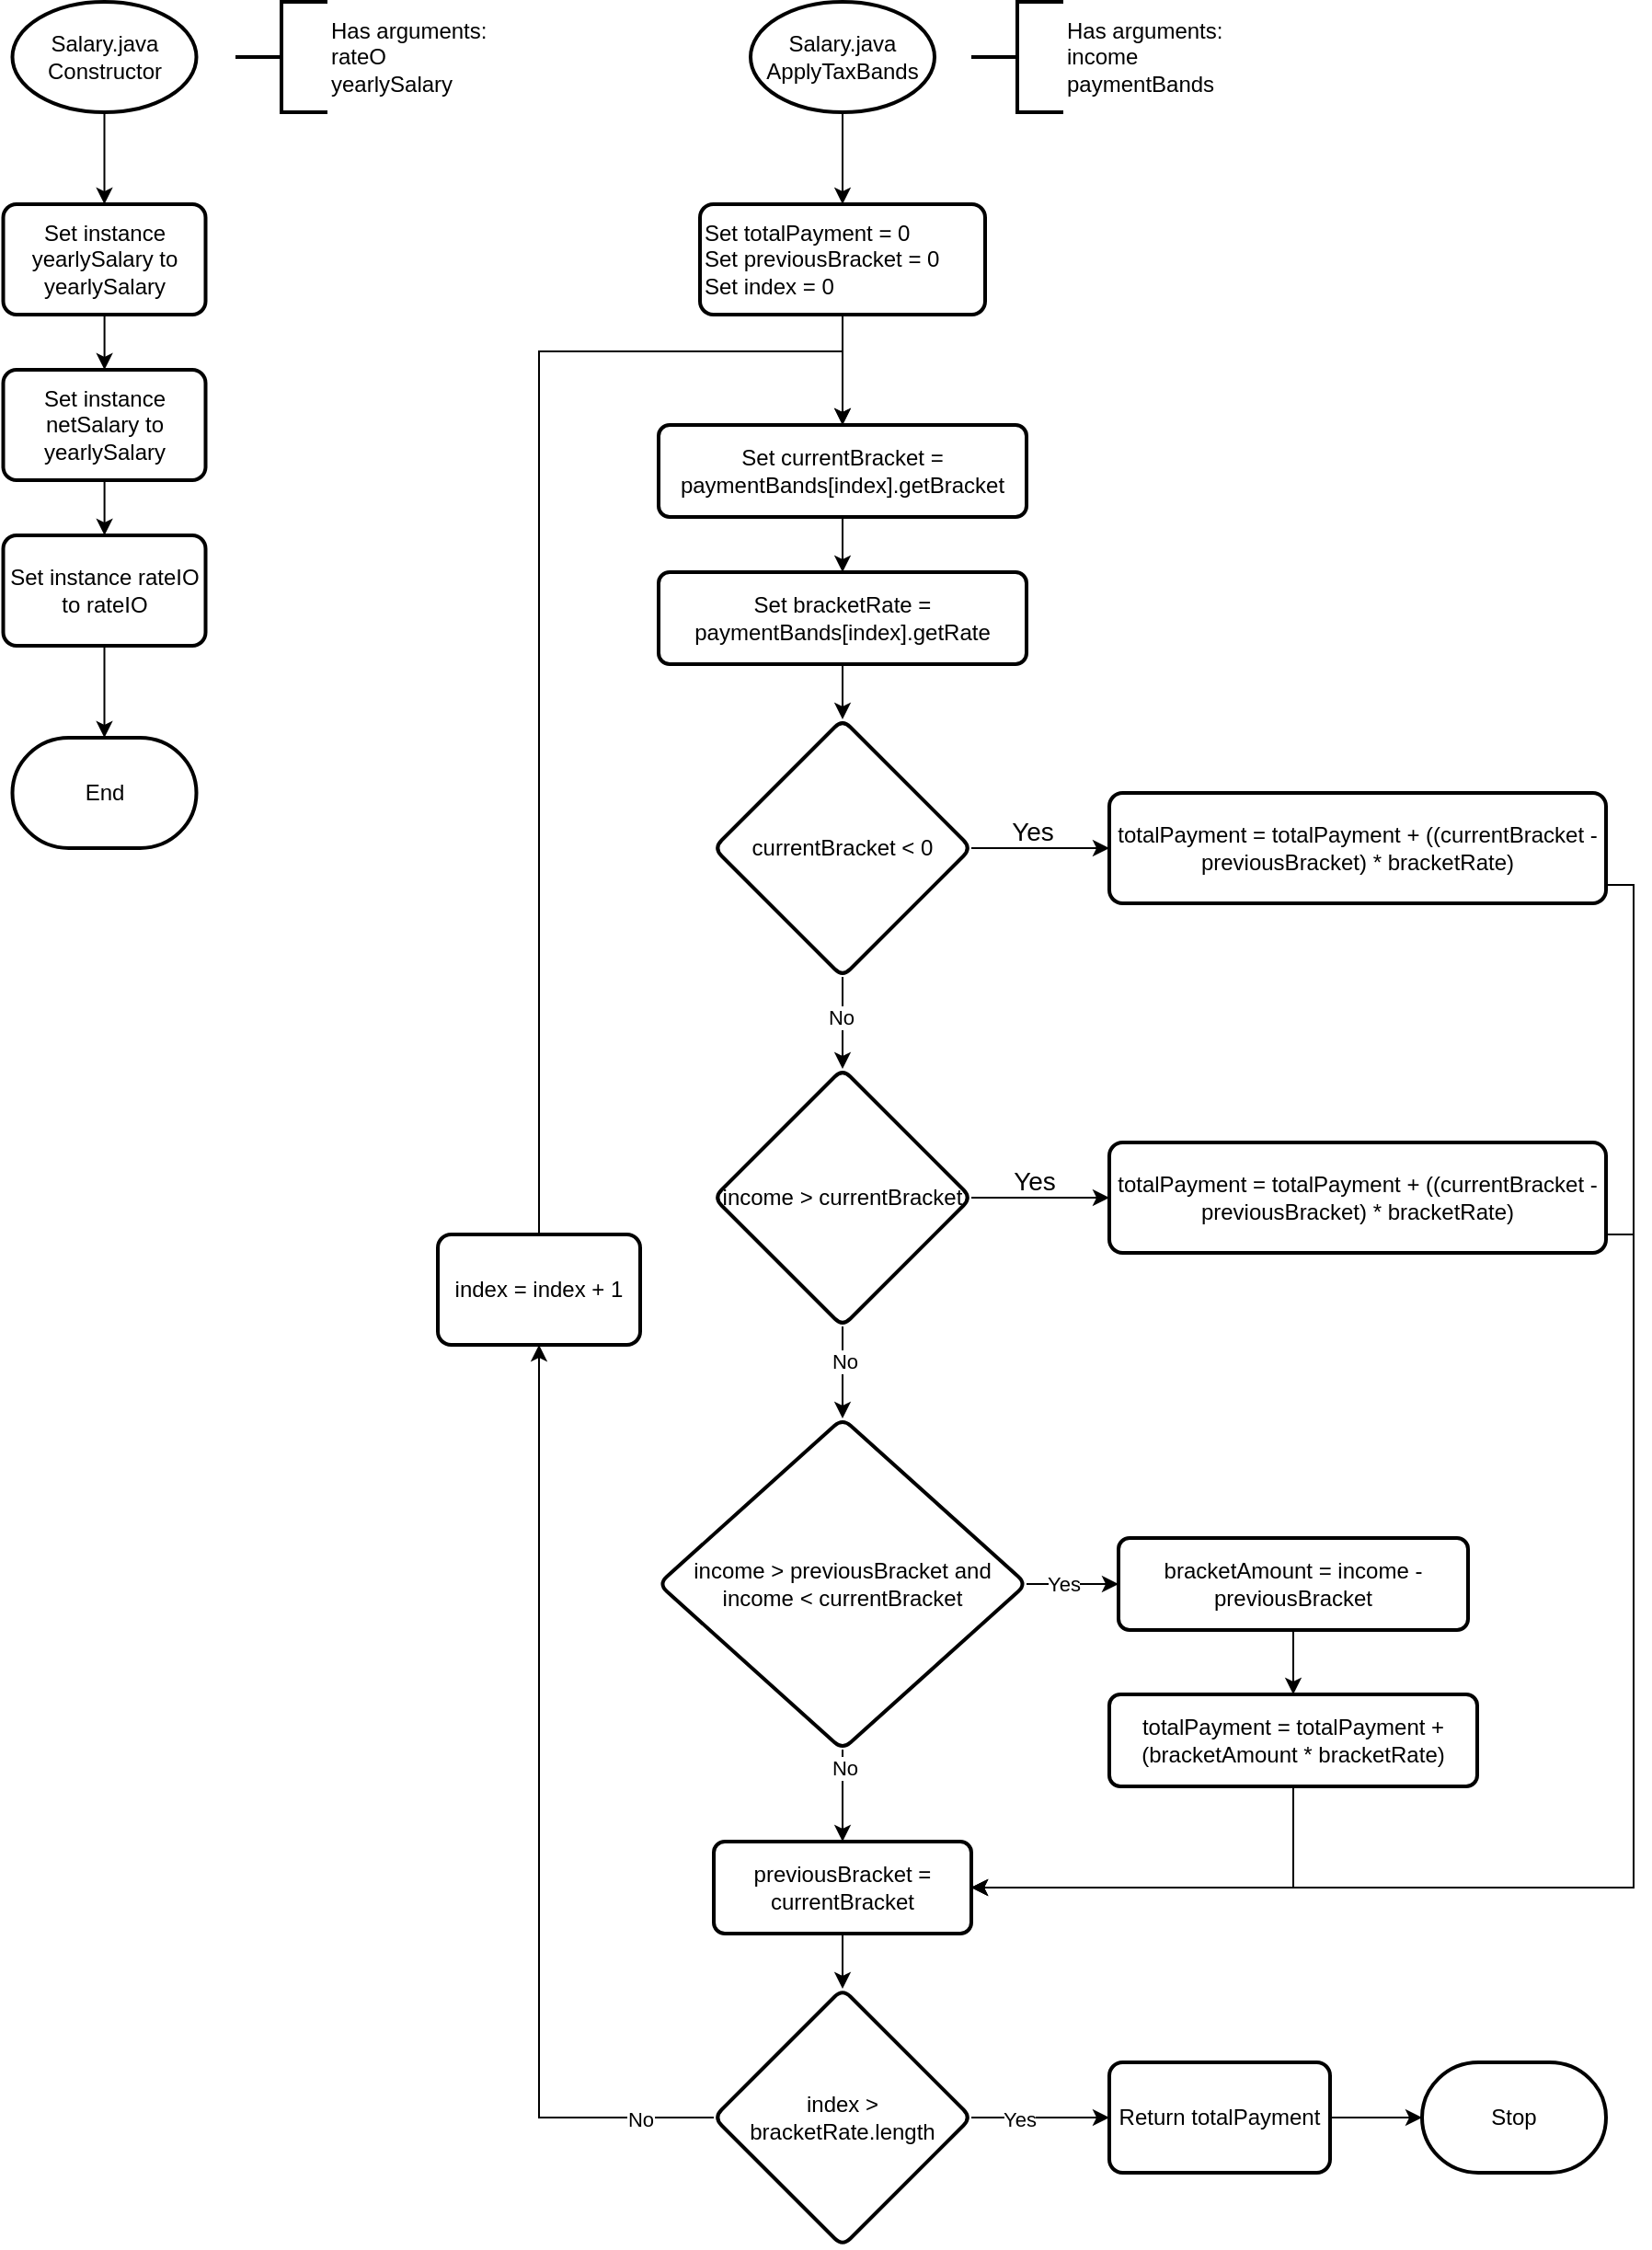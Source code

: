 <mxfile version="22.1.5" type="device">
  <diagram id="C5RBs43oDa-KdzZeNtuy" name="Page-1">
    <mxGraphModel dx="2440" dy="1344" grid="1" gridSize="10" guides="1" tooltips="1" connect="1" arrows="1" fold="1" page="1" pageScale="1" pageWidth="827" pageHeight="1169" math="0" shadow="0">
      <root>
        <mxCell id="WIyWlLk6GJQsqaUBKTNV-0" />
        <mxCell id="WIyWlLk6GJQsqaUBKTNV-1" parent="WIyWlLk6GJQsqaUBKTNV-0" />
        <mxCell id="mpqSTVg95uEtOj9_YGUE-59" value="" style="edgeStyle=orthogonalEdgeStyle;rounded=0;orthogonalLoop=1;jettySize=auto;html=1;" parent="WIyWlLk6GJQsqaUBKTNV-1" edge="1">
          <mxGeometry relative="1" as="geometry">
            <mxPoint x="148.77" y="330" as="targetPoint" />
          </mxGeometry>
        </mxCell>
        <mxCell id="mpqSTVg95uEtOj9_YGUE-64" value="" style="edgeStyle=orthogonalEdgeStyle;rounded=0;orthogonalLoop=1;jettySize=auto;html=1;" parent="WIyWlLk6GJQsqaUBKTNV-1" edge="1">
          <mxGeometry relative="1" as="geometry">
            <mxPoint x="550" y="230" as="targetPoint" />
          </mxGeometry>
        </mxCell>
        <mxCell id="mpqSTVg95uEtOj9_YGUE-140" value="" style="edgeStyle=orthogonalEdgeStyle;rounded=0;orthogonalLoop=1;jettySize=auto;html=1;" parent="WIyWlLk6GJQsqaUBKTNV-1" source="mpqSTVg95uEtOj9_YGUE-141" target="mpqSTVg95uEtOj9_YGUE-148" edge="1">
          <mxGeometry relative="1" as="geometry" />
        </mxCell>
        <mxCell id="mpqSTVg95uEtOj9_YGUE-141" value="Salary.java&lt;br&gt;Constructor" style="strokeWidth=2;html=1;shape=mxgraph.flowchart.start_1;whiteSpace=wrap;" parent="WIyWlLk6GJQsqaUBKTNV-1" vertex="1">
          <mxGeometry x="98.75" y="30" width="100" height="60" as="geometry" />
        </mxCell>
        <mxCell id="mpqSTVg95uEtOj9_YGUE-142" value="Has arguments:&lt;br&gt; rateO&lt;br&gt;yearlySalary" style="strokeWidth=2;html=1;shape=mxgraph.flowchart.annotation_2;align=left;labelPosition=right;pointerEvents=1;" parent="WIyWlLk6GJQsqaUBKTNV-1" vertex="1">
          <mxGeometry x="220" y="30" width="50" height="60" as="geometry" />
        </mxCell>
        <mxCell id="mpqSTVg95uEtOj9_YGUE-143" value="End" style="strokeWidth=2;html=1;shape=mxgraph.flowchart.terminator;whiteSpace=wrap;" parent="WIyWlLk6GJQsqaUBKTNV-1" vertex="1">
          <mxGeometry x="98.75" y="430" width="100" height="60" as="geometry" />
        </mxCell>
        <mxCell id="mpqSTVg95uEtOj9_YGUE-144" value="" style="edgeStyle=orthogonalEdgeStyle;rounded=0;orthogonalLoop=1;jettySize=auto;html=1;" parent="WIyWlLk6GJQsqaUBKTNV-1" source="mpqSTVg95uEtOj9_YGUE-145" target="mpqSTVg95uEtOj9_YGUE-154" edge="1">
          <mxGeometry relative="1" as="geometry" />
        </mxCell>
        <mxCell id="mpqSTVg95uEtOj9_YGUE-145" value="Salary.java&lt;br&gt;ApplyTaxBands" style="strokeWidth=2;html=1;shape=mxgraph.flowchart.start_1;whiteSpace=wrap;" parent="WIyWlLk6GJQsqaUBKTNV-1" vertex="1">
          <mxGeometry x="500" y="30" width="100" height="60" as="geometry" />
        </mxCell>
        <mxCell id="mpqSTVg95uEtOj9_YGUE-146" value="Has arguments:&lt;br&gt; income&lt;br&gt;paymentBands" style="strokeWidth=2;html=1;shape=mxgraph.flowchart.annotation_2;align=left;labelPosition=right;pointerEvents=1;" parent="WIyWlLk6GJQsqaUBKTNV-1" vertex="1">
          <mxGeometry x="620" y="30" width="50" height="60" as="geometry" />
        </mxCell>
        <mxCell id="mpqSTVg95uEtOj9_YGUE-147" value="" style="edgeStyle=orthogonalEdgeStyle;rounded=0;orthogonalLoop=1;jettySize=auto;html=1;" parent="WIyWlLk6GJQsqaUBKTNV-1" source="mpqSTVg95uEtOj9_YGUE-148" target="mpqSTVg95uEtOj9_YGUE-150" edge="1">
          <mxGeometry relative="1" as="geometry" />
        </mxCell>
        <mxCell id="mpqSTVg95uEtOj9_YGUE-148" value="Set instance yearlySalary to yearlySalary" style="whiteSpace=wrap;html=1;strokeWidth=2;rounded=1;arcSize=12;" parent="WIyWlLk6GJQsqaUBKTNV-1" vertex="1">
          <mxGeometry x="93.75" y="140" width="110" height="60" as="geometry" />
        </mxCell>
        <mxCell id="mpqSTVg95uEtOj9_YGUE-149" value="" style="edgeStyle=orthogonalEdgeStyle;rounded=0;orthogonalLoop=1;jettySize=auto;html=1;" parent="WIyWlLk6GJQsqaUBKTNV-1" source="mpqSTVg95uEtOj9_YGUE-150" target="mpqSTVg95uEtOj9_YGUE-152" edge="1">
          <mxGeometry relative="1" as="geometry" />
        </mxCell>
        <mxCell id="mpqSTVg95uEtOj9_YGUE-150" value="Set instance netSalary to yearlySalary" style="whiteSpace=wrap;html=1;strokeWidth=2;rounded=1;arcSize=12;" parent="WIyWlLk6GJQsqaUBKTNV-1" vertex="1">
          <mxGeometry x="93.75" y="230" width="110" height="60" as="geometry" />
        </mxCell>
        <mxCell id="mpqSTVg95uEtOj9_YGUE-151" value="" style="edgeStyle=orthogonalEdgeStyle;rounded=0;orthogonalLoop=1;jettySize=auto;html=1;" parent="WIyWlLk6GJQsqaUBKTNV-1" source="mpqSTVg95uEtOj9_YGUE-152" target="mpqSTVg95uEtOj9_YGUE-143" edge="1">
          <mxGeometry relative="1" as="geometry" />
        </mxCell>
        <mxCell id="mpqSTVg95uEtOj9_YGUE-152" value="Set instance rateIO to rateIO" style="whiteSpace=wrap;html=1;strokeWidth=2;rounded=1;arcSize=12;" parent="WIyWlLk6GJQsqaUBKTNV-1" vertex="1">
          <mxGeometry x="93.75" y="320" width="110" height="60" as="geometry" />
        </mxCell>
        <mxCell id="mpqSTVg95uEtOj9_YGUE-153" style="edgeStyle=orthogonalEdgeStyle;rounded=0;orthogonalLoop=1;jettySize=auto;html=1;" parent="WIyWlLk6GJQsqaUBKTNV-1" source="mpqSTVg95uEtOj9_YGUE-154" target="mpqSTVg95uEtOj9_YGUE-156" edge="1">
          <mxGeometry relative="1" as="geometry" />
        </mxCell>
        <mxCell id="mpqSTVg95uEtOj9_YGUE-154" value="&lt;div align=&quot;left&quot;&gt;Set totalPayment = 0&lt;br&gt;Set previousBracket = 0&lt;br&gt;Set index = 0&lt;/div&gt;" style="whiteSpace=wrap;html=1;strokeWidth=2;rounded=1;arcSize=12;align=left;" parent="WIyWlLk6GJQsqaUBKTNV-1" vertex="1">
          <mxGeometry x="472.5" y="140" width="155" height="60" as="geometry" />
        </mxCell>
        <mxCell id="mpqSTVg95uEtOj9_YGUE-155" value="" style="edgeStyle=orthogonalEdgeStyle;rounded=0;orthogonalLoop=1;jettySize=auto;html=1;" parent="WIyWlLk6GJQsqaUBKTNV-1" source="mpqSTVg95uEtOj9_YGUE-156" target="mpqSTVg95uEtOj9_YGUE-158" edge="1">
          <mxGeometry relative="1" as="geometry" />
        </mxCell>
        <mxCell id="mpqSTVg95uEtOj9_YGUE-156" value="Set currentBracket = paymentBands[index].getBracket" style="whiteSpace=wrap;html=1;strokeWidth=2;rounded=1;arcSize=12;" parent="WIyWlLk6GJQsqaUBKTNV-1" vertex="1">
          <mxGeometry x="450" y="260" width="200" height="50" as="geometry" />
        </mxCell>
        <mxCell id="mpqSTVg95uEtOj9_YGUE-157" value="" style="edgeStyle=orthogonalEdgeStyle;rounded=0;orthogonalLoop=1;jettySize=auto;html=1;" parent="WIyWlLk6GJQsqaUBKTNV-1" source="mpqSTVg95uEtOj9_YGUE-158" target="mpqSTVg95uEtOj9_YGUE-163" edge="1">
          <mxGeometry relative="1" as="geometry" />
        </mxCell>
        <mxCell id="mpqSTVg95uEtOj9_YGUE-158" value="Set bracketRate = paymentBands[index].getRate" style="whiteSpace=wrap;html=1;strokeWidth=2;rounded=1;arcSize=12;" parent="WIyWlLk6GJQsqaUBKTNV-1" vertex="1">
          <mxGeometry x="450" y="340" width="200" height="50" as="geometry" />
        </mxCell>
        <mxCell id="mpqSTVg95uEtOj9_YGUE-159" style="edgeStyle=orthogonalEdgeStyle;rounded=0;orthogonalLoop=1;jettySize=auto;html=1;entryX=0;entryY=0.5;entryDx=0;entryDy=0;" parent="WIyWlLk6GJQsqaUBKTNV-1" source="mpqSTVg95uEtOj9_YGUE-163" target="mpqSTVg95uEtOj9_YGUE-166" edge="1">
          <mxGeometry relative="1" as="geometry" />
        </mxCell>
        <mxCell id="mpqSTVg95uEtOj9_YGUE-160" value="&lt;font style=&quot;font-size: 14px;&quot;&gt;Yes&lt;/font&gt;" style="edgeLabel;html=1;align=center;verticalAlign=middle;resizable=0;points=[];labelBackgroundColor=none;fontSize=14;" parent="mpqSTVg95uEtOj9_YGUE-159" vertex="1" connectable="0">
          <mxGeometry x="-0.129" y="2" relative="1" as="geometry">
            <mxPoint y="-7" as="offset" />
          </mxGeometry>
        </mxCell>
        <mxCell id="mpqSTVg95uEtOj9_YGUE-161" style="edgeStyle=orthogonalEdgeStyle;rounded=0;orthogonalLoop=1;jettySize=auto;html=1;entryX=0.5;entryY=0;entryDx=0;entryDy=0;" parent="WIyWlLk6GJQsqaUBKTNV-1" source="mpqSTVg95uEtOj9_YGUE-163" target="mpqSTVg95uEtOj9_YGUE-171" edge="1">
          <mxGeometry relative="1" as="geometry" />
        </mxCell>
        <mxCell id="mpqSTVg95uEtOj9_YGUE-162" value="No" style="edgeLabel;html=1;align=center;verticalAlign=middle;resizable=0;points=[];" parent="mpqSTVg95uEtOj9_YGUE-161" vertex="1" connectable="0">
          <mxGeometry x="-0.121" y="-1" relative="1" as="geometry">
            <mxPoint as="offset" />
          </mxGeometry>
        </mxCell>
        <mxCell id="mpqSTVg95uEtOj9_YGUE-163" value="currentBracket &amp;lt; 0" style="rhombus;whiteSpace=wrap;html=1;strokeWidth=2;rounded=1;arcSize=12;" parent="WIyWlLk6GJQsqaUBKTNV-1" vertex="1">
          <mxGeometry x="480" y="420" width="140" height="140" as="geometry" />
        </mxCell>
        <mxCell id="mpqSTVg95uEtOj9_YGUE-164" value="" style="edgeStyle=orthogonalEdgeStyle;rounded=0;orthogonalLoop=1;jettySize=auto;html=1;exitX=0.5;exitY=1;exitDx=0;exitDy=0;" parent="WIyWlLk6GJQsqaUBKTNV-1" source="mpqSTVg95uEtOj9_YGUE-190" target="mpqSTVg95uEtOj9_YGUE-188" edge="1">
          <mxGeometry relative="1" as="geometry">
            <mxPoint x="550" y="1270" as="sourcePoint" />
          </mxGeometry>
        </mxCell>
        <mxCell id="mpqSTVg95uEtOj9_YGUE-165" style="edgeStyle=orthogonalEdgeStyle;rounded=0;orthogonalLoop=1;jettySize=auto;html=1;entryX=1;entryY=0.5;entryDx=0;entryDy=0;exitX=1;exitY=0.5;exitDx=0;exitDy=0;" parent="WIyWlLk6GJQsqaUBKTNV-1" source="mpqSTVg95uEtOj9_YGUE-166" target="mpqSTVg95uEtOj9_YGUE-190" edge="1">
          <mxGeometry relative="1" as="geometry">
            <mxPoint x="550" y="1210" as="targetPoint" />
            <Array as="points">
              <mxPoint x="965" y="510" />
              <mxPoint x="980" y="510" />
              <mxPoint x="980" y="1055" />
            </Array>
          </mxGeometry>
        </mxCell>
        <mxCell id="mpqSTVg95uEtOj9_YGUE-166" value="totalPayment = totalPayment + ((currentBracket - previousBracket) * bracketRate)" style="whiteSpace=wrap;html=1;strokeWidth=2;rounded=1;arcSize=12;" parent="WIyWlLk6GJQsqaUBKTNV-1" vertex="1">
          <mxGeometry x="695" y="460" width="270" height="60" as="geometry" />
        </mxCell>
        <mxCell id="mpqSTVg95uEtOj9_YGUE-167" style="edgeStyle=orthogonalEdgeStyle;rounded=0;orthogonalLoop=1;jettySize=auto;html=1;entryX=0;entryY=0.5;entryDx=0;entryDy=0;" parent="WIyWlLk6GJQsqaUBKTNV-1" source="mpqSTVg95uEtOj9_YGUE-171" target="mpqSTVg95uEtOj9_YGUE-172" edge="1">
          <mxGeometry relative="1" as="geometry" />
        </mxCell>
        <mxCell id="mpqSTVg95uEtOj9_YGUE-168" value="Yes" style="edgeLabel;html=1;align=center;verticalAlign=middle;resizable=0;points=[];labelBackgroundColor=none;fontSize=14;" parent="mpqSTVg95uEtOj9_YGUE-167" vertex="1" connectable="0">
          <mxGeometry x="-0.029" y="-5" relative="1" as="geometry">
            <mxPoint x="-3" y="-14" as="offset" />
          </mxGeometry>
        </mxCell>
        <mxCell id="mpqSTVg95uEtOj9_YGUE-169" style="edgeStyle=orthogonalEdgeStyle;rounded=0;orthogonalLoop=1;jettySize=auto;html=1;entryX=0.5;entryY=0;entryDx=0;entryDy=0;" parent="WIyWlLk6GJQsqaUBKTNV-1" source="mpqSTVg95uEtOj9_YGUE-171" target="mpqSTVg95uEtOj9_YGUE-177" edge="1">
          <mxGeometry relative="1" as="geometry" />
        </mxCell>
        <mxCell id="mpqSTVg95uEtOj9_YGUE-170" value="No" style="edgeLabel;html=1;align=center;verticalAlign=middle;resizable=0;points=[];" parent="mpqSTVg95uEtOj9_YGUE-169" vertex="1" connectable="0">
          <mxGeometry x="-0.243" y="1" relative="1" as="geometry">
            <mxPoint as="offset" />
          </mxGeometry>
        </mxCell>
        <mxCell id="mpqSTVg95uEtOj9_YGUE-171" value="income &amp;gt; currentBracket" style="rhombus;whiteSpace=wrap;html=1;strokeWidth=2;rounded=1;arcSize=12;" parent="WIyWlLk6GJQsqaUBKTNV-1" vertex="1">
          <mxGeometry x="480" y="610" width="140" height="140" as="geometry" />
        </mxCell>
        <mxCell id="mpqSTVg95uEtOj9_YGUE-172" value="totalPayment = totalPayment + ((currentBracket - previousBracket) * bracketRate)" style="whiteSpace=wrap;html=1;strokeWidth=2;rounded=1;arcSize=12;" parent="WIyWlLk6GJQsqaUBKTNV-1" vertex="1">
          <mxGeometry x="695" y="650" width="270" height="60" as="geometry" />
        </mxCell>
        <mxCell id="mpqSTVg95uEtOj9_YGUE-173" style="edgeStyle=orthogonalEdgeStyle;rounded=0;orthogonalLoop=1;jettySize=auto;html=1;" parent="WIyWlLk6GJQsqaUBKTNV-1" source="mpqSTVg95uEtOj9_YGUE-177" target="mpqSTVg95uEtOj9_YGUE-179" edge="1">
          <mxGeometry relative="1" as="geometry" />
        </mxCell>
        <mxCell id="mpqSTVg95uEtOj9_YGUE-174" value="Yes" style="edgeLabel;html=1;align=center;verticalAlign=middle;resizable=0;points=[];" parent="mpqSTVg95uEtOj9_YGUE-173" vertex="1" connectable="0">
          <mxGeometry x="-0.303" y="-1" relative="1" as="geometry">
            <mxPoint x="2" y="-1" as="offset" />
          </mxGeometry>
        </mxCell>
        <mxCell id="mpqSTVg95uEtOj9_YGUE-175" style="edgeStyle=orthogonalEdgeStyle;rounded=0;orthogonalLoop=1;jettySize=auto;html=1;entryX=0.5;entryY=0;entryDx=0;entryDy=0;" parent="WIyWlLk6GJQsqaUBKTNV-1" source="mpqSTVg95uEtOj9_YGUE-177" target="mpqSTVg95uEtOj9_YGUE-190" edge="1">
          <mxGeometry relative="1" as="geometry">
            <mxPoint x="550" y="1210" as="targetPoint" />
          </mxGeometry>
        </mxCell>
        <mxCell id="mpqSTVg95uEtOj9_YGUE-176" value="No" style="edgeLabel;html=1;align=center;verticalAlign=middle;resizable=0;points=[];" parent="mpqSTVg95uEtOj9_YGUE-175" vertex="1" connectable="0">
          <mxGeometry x="-0.609" y="1" relative="1" as="geometry">
            <mxPoint as="offset" />
          </mxGeometry>
        </mxCell>
        <mxCell id="mpqSTVg95uEtOj9_YGUE-177" value="income &amp;gt; previousBracket and income &amp;lt; currentBracket" style="rhombus;whiteSpace=wrap;html=1;strokeWidth=2;rounded=1;arcSize=12;" parent="WIyWlLk6GJQsqaUBKTNV-1" vertex="1">
          <mxGeometry x="450" y="800" width="200" height="180" as="geometry" />
        </mxCell>
        <mxCell id="mpqSTVg95uEtOj9_YGUE-178" value="" style="edgeStyle=orthogonalEdgeStyle;rounded=0;orthogonalLoop=1;jettySize=auto;html=1;" parent="WIyWlLk6GJQsqaUBKTNV-1" source="mpqSTVg95uEtOj9_YGUE-179" target="mpqSTVg95uEtOj9_YGUE-181" edge="1">
          <mxGeometry relative="1" as="geometry" />
        </mxCell>
        <mxCell id="mpqSTVg95uEtOj9_YGUE-179" value="bracketAmount = income - previousBracket" style="whiteSpace=wrap;html=1;strokeWidth=2;rounded=1;arcSize=12;" parent="WIyWlLk6GJQsqaUBKTNV-1" vertex="1">
          <mxGeometry x="700" y="865" width="190" height="50" as="geometry" />
        </mxCell>
        <mxCell id="mpqSTVg95uEtOj9_YGUE-180" style="edgeStyle=orthogonalEdgeStyle;rounded=0;orthogonalLoop=1;jettySize=auto;html=1;exitX=0.5;exitY=1;exitDx=0;exitDy=0;entryX=1;entryY=0.5;entryDx=0;entryDy=0;" parent="WIyWlLk6GJQsqaUBKTNV-1" source="mpqSTVg95uEtOj9_YGUE-181" target="mpqSTVg95uEtOj9_YGUE-190" edge="1">
          <mxGeometry relative="1" as="geometry">
            <mxPoint x="620" y="1240" as="targetPoint" />
            <Array as="points">
              <mxPoint x="795" y="1055" />
            </Array>
          </mxGeometry>
        </mxCell>
        <mxCell id="mpqSTVg95uEtOj9_YGUE-181" value="totalPayment = totalPayment + (bracketAmount * bracketRate)" style="whiteSpace=wrap;html=1;strokeWidth=2;rounded=1;arcSize=12;" parent="WIyWlLk6GJQsqaUBKTNV-1" vertex="1">
          <mxGeometry x="695" y="950" width="200" height="50" as="geometry" />
        </mxCell>
        <mxCell id="mpqSTVg95uEtOj9_YGUE-182" style="edgeStyle=orthogonalEdgeStyle;rounded=0;orthogonalLoop=1;jettySize=auto;html=1;entryX=0.5;entryY=0;entryDx=0;entryDy=0;exitX=0.5;exitY=0;exitDx=0;exitDy=0;" parent="WIyWlLk6GJQsqaUBKTNV-1" source="mpqSTVg95uEtOj9_YGUE-183" target="mpqSTVg95uEtOj9_YGUE-156" edge="1">
          <mxGeometry relative="1" as="geometry">
            <Array as="points">
              <mxPoint x="385" y="220" />
              <mxPoint x="550" y="220" />
            </Array>
          </mxGeometry>
        </mxCell>
        <mxCell id="mpqSTVg95uEtOj9_YGUE-183" value="index = index + 1" style="whiteSpace=wrap;html=1;strokeWidth=2;rounded=1;arcSize=12;" parent="WIyWlLk6GJQsqaUBKTNV-1" vertex="1">
          <mxGeometry x="330" y="700" width="110" height="60" as="geometry" />
        </mxCell>
        <mxCell id="mpqSTVg95uEtOj9_YGUE-184" style="edgeStyle=orthogonalEdgeStyle;rounded=0;orthogonalLoop=1;jettySize=auto;html=1;" parent="WIyWlLk6GJQsqaUBKTNV-1" source="mpqSTVg95uEtOj9_YGUE-188" target="mpqSTVg95uEtOj9_YGUE-183" edge="1">
          <mxGeometry relative="1" as="geometry" />
        </mxCell>
        <mxCell id="mpqSTVg95uEtOj9_YGUE-185" value="No" style="edgeLabel;html=1;align=center;verticalAlign=middle;resizable=0;points=[];" parent="mpqSTVg95uEtOj9_YGUE-184" vertex="1" connectable="0">
          <mxGeometry x="-0.842" y="1" relative="1" as="geometry">
            <mxPoint as="offset" />
          </mxGeometry>
        </mxCell>
        <mxCell id="mpqSTVg95uEtOj9_YGUE-186" value="" style="edgeStyle=orthogonalEdgeStyle;rounded=0;orthogonalLoop=1;jettySize=auto;html=1;" parent="WIyWlLk6GJQsqaUBKTNV-1" source="mpqSTVg95uEtOj9_YGUE-188" target="mpqSTVg95uEtOj9_YGUE-192" edge="1">
          <mxGeometry relative="1" as="geometry" />
        </mxCell>
        <mxCell id="mpqSTVg95uEtOj9_YGUE-187" value="Yes" style="edgeLabel;html=1;align=center;verticalAlign=middle;resizable=0;points=[];" parent="mpqSTVg95uEtOj9_YGUE-186" vertex="1" connectable="0">
          <mxGeometry x="-0.312" y="-1" relative="1" as="geometry">
            <mxPoint as="offset" />
          </mxGeometry>
        </mxCell>
        <mxCell id="mpqSTVg95uEtOj9_YGUE-188" value="index &amp;gt; bracketRate.length" style="rhombus;whiteSpace=wrap;html=1;strokeWidth=2;rounded=1;arcSize=12;" parent="WIyWlLk6GJQsqaUBKTNV-1" vertex="1">
          <mxGeometry x="480" y="1110" width="140" height="140" as="geometry" />
        </mxCell>
        <mxCell id="mpqSTVg95uEtOj9_YGUE-189" value="" style="edgeStyle=orthogonalEdgeStyle;rounded=0;orthogonalLoop=1;jettySize=auto;html=1;exitX=1;exitY=0.5;exitDx=0;exitDy=0;entryX=1;entryY=0.5;entryDx=0;entryDy=0;" parent="WIyWlLk6GJQsqaUBKTNV-1" source="mpqSTVg95uEtOj9_YGUE-172" target="mpqSTVg95uEtOj9_YGUE-190" edge="1">
          <mxGeometry relative="1" as="geometry">
            <mxPoint x="1000" y="730" as="sourcePoint" />
            <mxPoint x="550" y="1280" as="targetPoint" />
            <Array as="points">
              <mxPoint x="965" y="700" />
              <mxPoint x="980" y="700" />
              <mxPoint x="980" y="1055" />
            </Array>
          </mxGeometry>
        </mxCell>
        <mxCell id="mpqSTVg95uEtOj9_YGUE-190" value="previousBracket = currentBracket" style="whiteSpace=wrap;html=1;strokeWidth=2;rounded=1;arcSize=12;" parent="WIyWlLk6GJQsqaUBKTNV-1" vertex="1">
          <mxGeometry x="480" y="1030" width="140" height="50" as="geometry" />
        </mxCell>
        <mxCell id="mpqSTVg95uEtOj9_YGUE-191" value="" style="edgeStyle=orthogonalEdgeStyle;rounded=0;orthogonalLoop=1;jettySize=auto;html=1;" parent="WIyWlLk6GJQsqaUBKTNV-1" source="mpqSTVg95uEtOj9_YGUE-192" target="mpqSTVg95uEtOj9_YGUE-193" edge="1">
          <mxGeometry relative="1" as="geometry" />
        </mxCell>
        <mxCell id="mpqSTVg95uEtOj9_YGUE-192" value="Return totalPayment" style="whiteSpace=wrap;html=1;strokeWidth=2;rounded=1;arcSize=12;" parent="WIyWlLk6GJQsqaUBKTNV-1" vertex="1">
          <mxGeometry x="695" y="1150" width="120" height="60" as="geometry" />
        </mxCell>
        <mxCell id="mpqSTVg95uEtOj9_YGUE-193" value="Stop" style="strokeWidth=2;html=1;shape=mxgraph.flowchart.terminator;whiteSpace=wrap;" parent="WIyWlLk6GJQsqaUBKTNV-1" vertex="1">
          <mxGeometry x="865" y="1150" width="100" height="60" as="geometry" />
        </mxCell>
      </root>
    </mxGraphModel>
  </diagram>
</mxfile>
